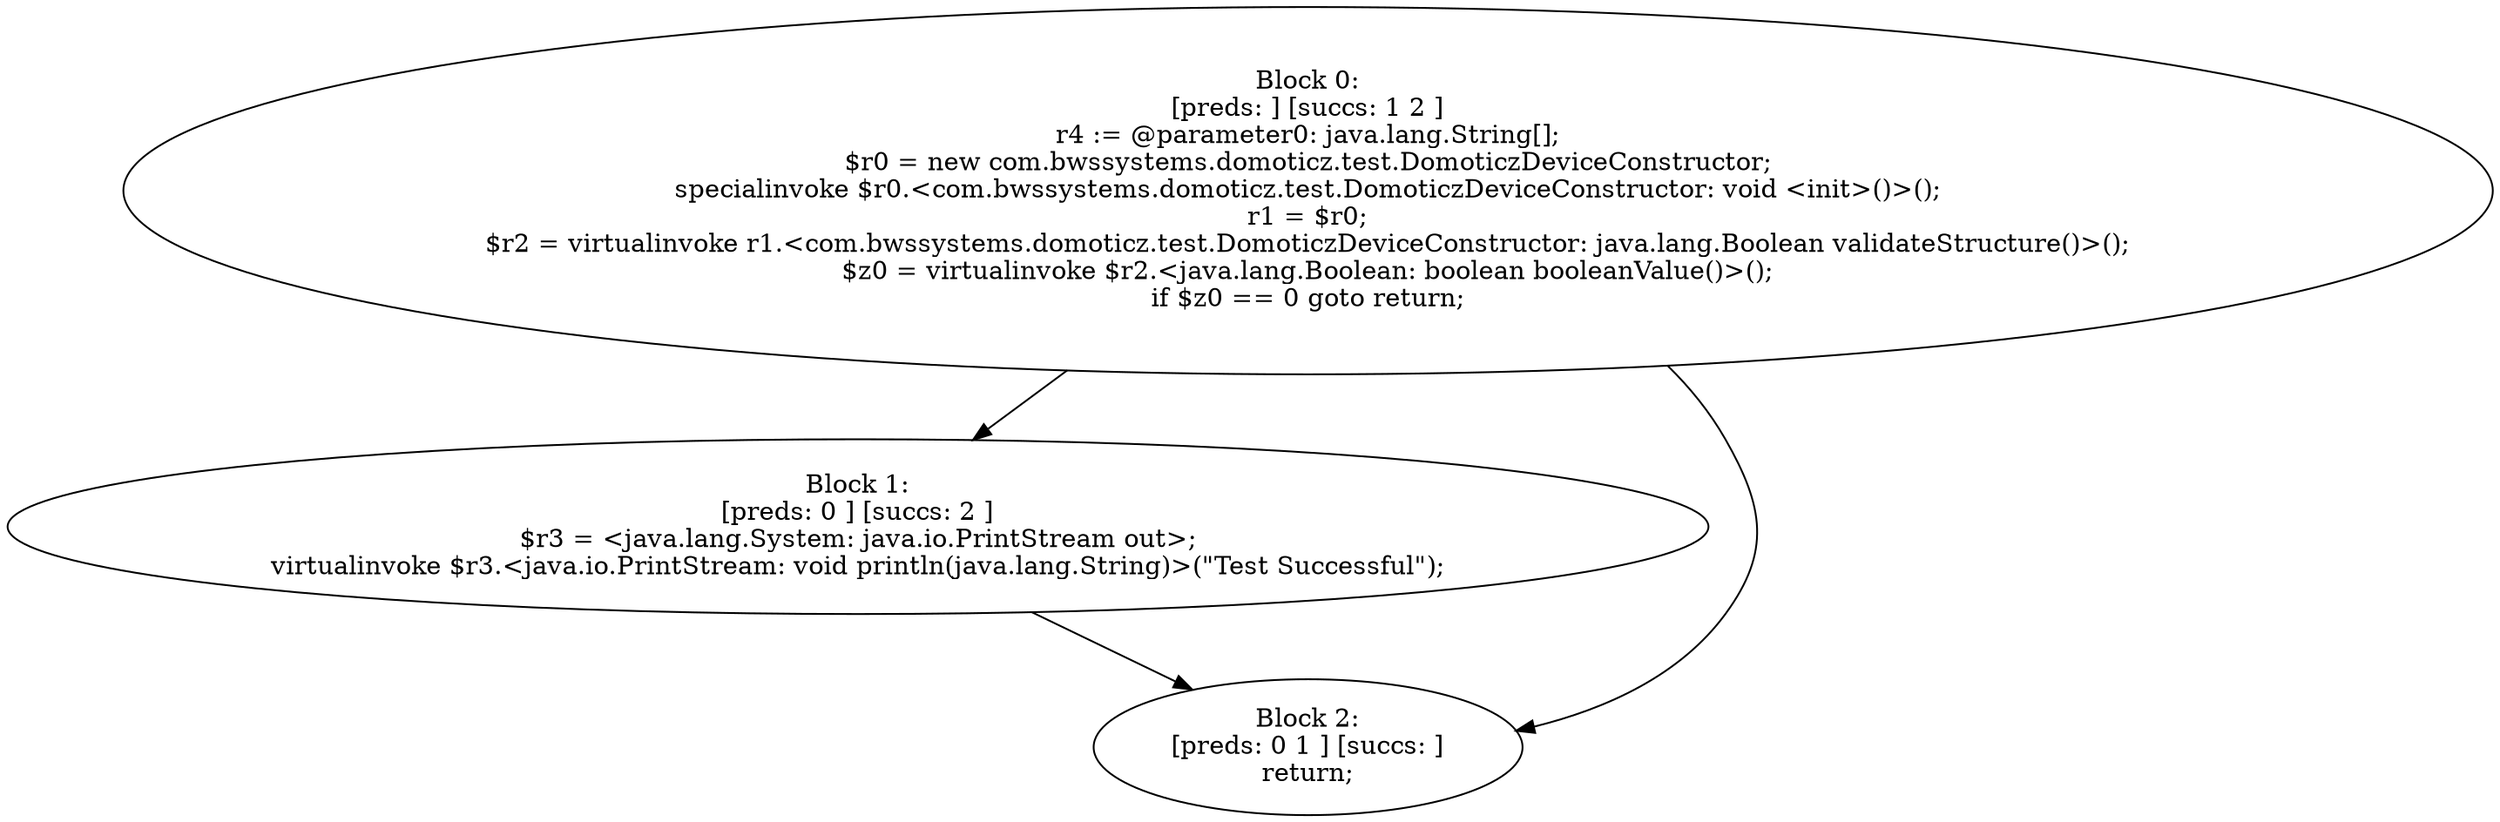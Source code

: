digraph "unitGraph" {
    "Block 0:
[preds: ] [succs: 1 2 ]
r4 := @parameter0: java.lang.String[];
$r0 = new com.bwssystems.domoticz.test.DomoticzDeviceConstructor;
specialinvoke $r0.<com.bwssystems.domoticz.test.DomoticzDeviceConstructor: void <init>()>();
r1 = $r0;
$r2 = virtualinvoke r1.<com.bwssystems.domoticz.test.DomoticzDeviceConstructor: java.lang.Boolean validateStructure()>();
$z0 = virtualinvoke $r2.<java.lang.Boolean: boolean booleanValue()>();
if $z0 == 0 goto return;
"
    "Block 1:
[preds: 0 ] [succs: 2 ]
$r3 = <java.lang.System: java.io.PrintStream out>;
virtualinvoke $r3.<java.io.PrintStream: void println(java.lang.String)>(\"Test Successful\");
"
    "Block 2:
[preds: 0 1 ] [succs: ]
return;
"
    "Block 0:
[preds: ] [succs: 1 2 ]
r4 := @parameter0: java.lang.String[];
$r0 = new com.bwssystems.domoticz.test.DomoticzDeviceConstructor;
specialinvoke $r0.<com.bwssystems.domoticz.test.DomoticzDeviceConstructor: void <init>()>();
r1 = $r0;
$r2 = virtualinvoke r1.<com.bwssystems.domoticz.test.DomoticzDeviceConstructor: java.lang.Boolean validateStructure()>();
$z0 = virtualinvoke $r2.<java.lang.Boolean: boolean booleanValue()>();
if $z0 == 0 goto return;
"->"Block 1:
[preds: 0 ] [succs: 2 ]
$r3 = <java.lang.System: java.io.PrintStream out>;
virtualinvoke $r3.<java.io.PrintStream: void println(java.lang.String)>(\"Test Successful\");
";
    "Block 0:
[preds: ] [succs: 1 2 ]
r4 := @parameter0: java.lang.String[];
$r0 = new com.bwssystems.domoticz.test.DomoticzDeviceConstructor;
specialinvoke $r0.<com.bwssystems.domoticz.test.DomoticzDeviceConstructor: void <init>()>();
r1 = $r0;
$r2 = virtualinvoke r1.<com.bwssystems.domoticz.test.DomoticzDeviceConstructor: java.lang.Boolean validateStructure()>();
$z0 = virtualinvoke $r2.<java.lang.Boolean: boolean booleanValue()>();
if $z0 == 0 goto return;
"->"Block 2:
[preds: 0 1 ] [succs: ]
return;
";
    "Block 1:
[preds: 0 ] [succs: 2 ]
$r3 = <java.lang.System: java.io.PrintStream out>;
virtualinvoke $r3.<java.io.PrintStream: void println(java.lang.String)>(\"Test Successful\");
"->"Block 2:
[preds: 0 1 ] [succs: ]
return;
";
}
